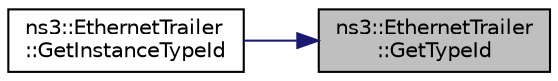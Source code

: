 digraph "ns3::EthernetTrailer::GetTypeId"
{
 // LATEX_PDF_SIZE
  edge [fontname="Helvetica",fontsize="10",labelfontname="Helvetica",labelfontsize="10"];
  node [fontname="Helvetica",fontsize="10",shape=record];
  rankdir="RL";
  Node1 [label="ns3::EthernetTrailer\l::GetTypeId",height=0.2,width=0.4,color="black", fillcolor="grey75", style="filled", fontcolor="black",tooltip="Get the type ID."];
  Node1 -> Node2 [dir="back",color="midnightblue",fontsize="10",style="solid",fontname="Helvetica"];
  Node2 [label="ns3::EthernetTrailer\l::GetInstanceTypeId",height=0.2,width=0.4,color="black", fillcolor="white", style="filled",URL="$classns3_1_1_ethernet_trailer.html#ac0d295e122246490dd39d0e8acf78e54",tooltip="Get the most derived TypeId for this Object."];
}
